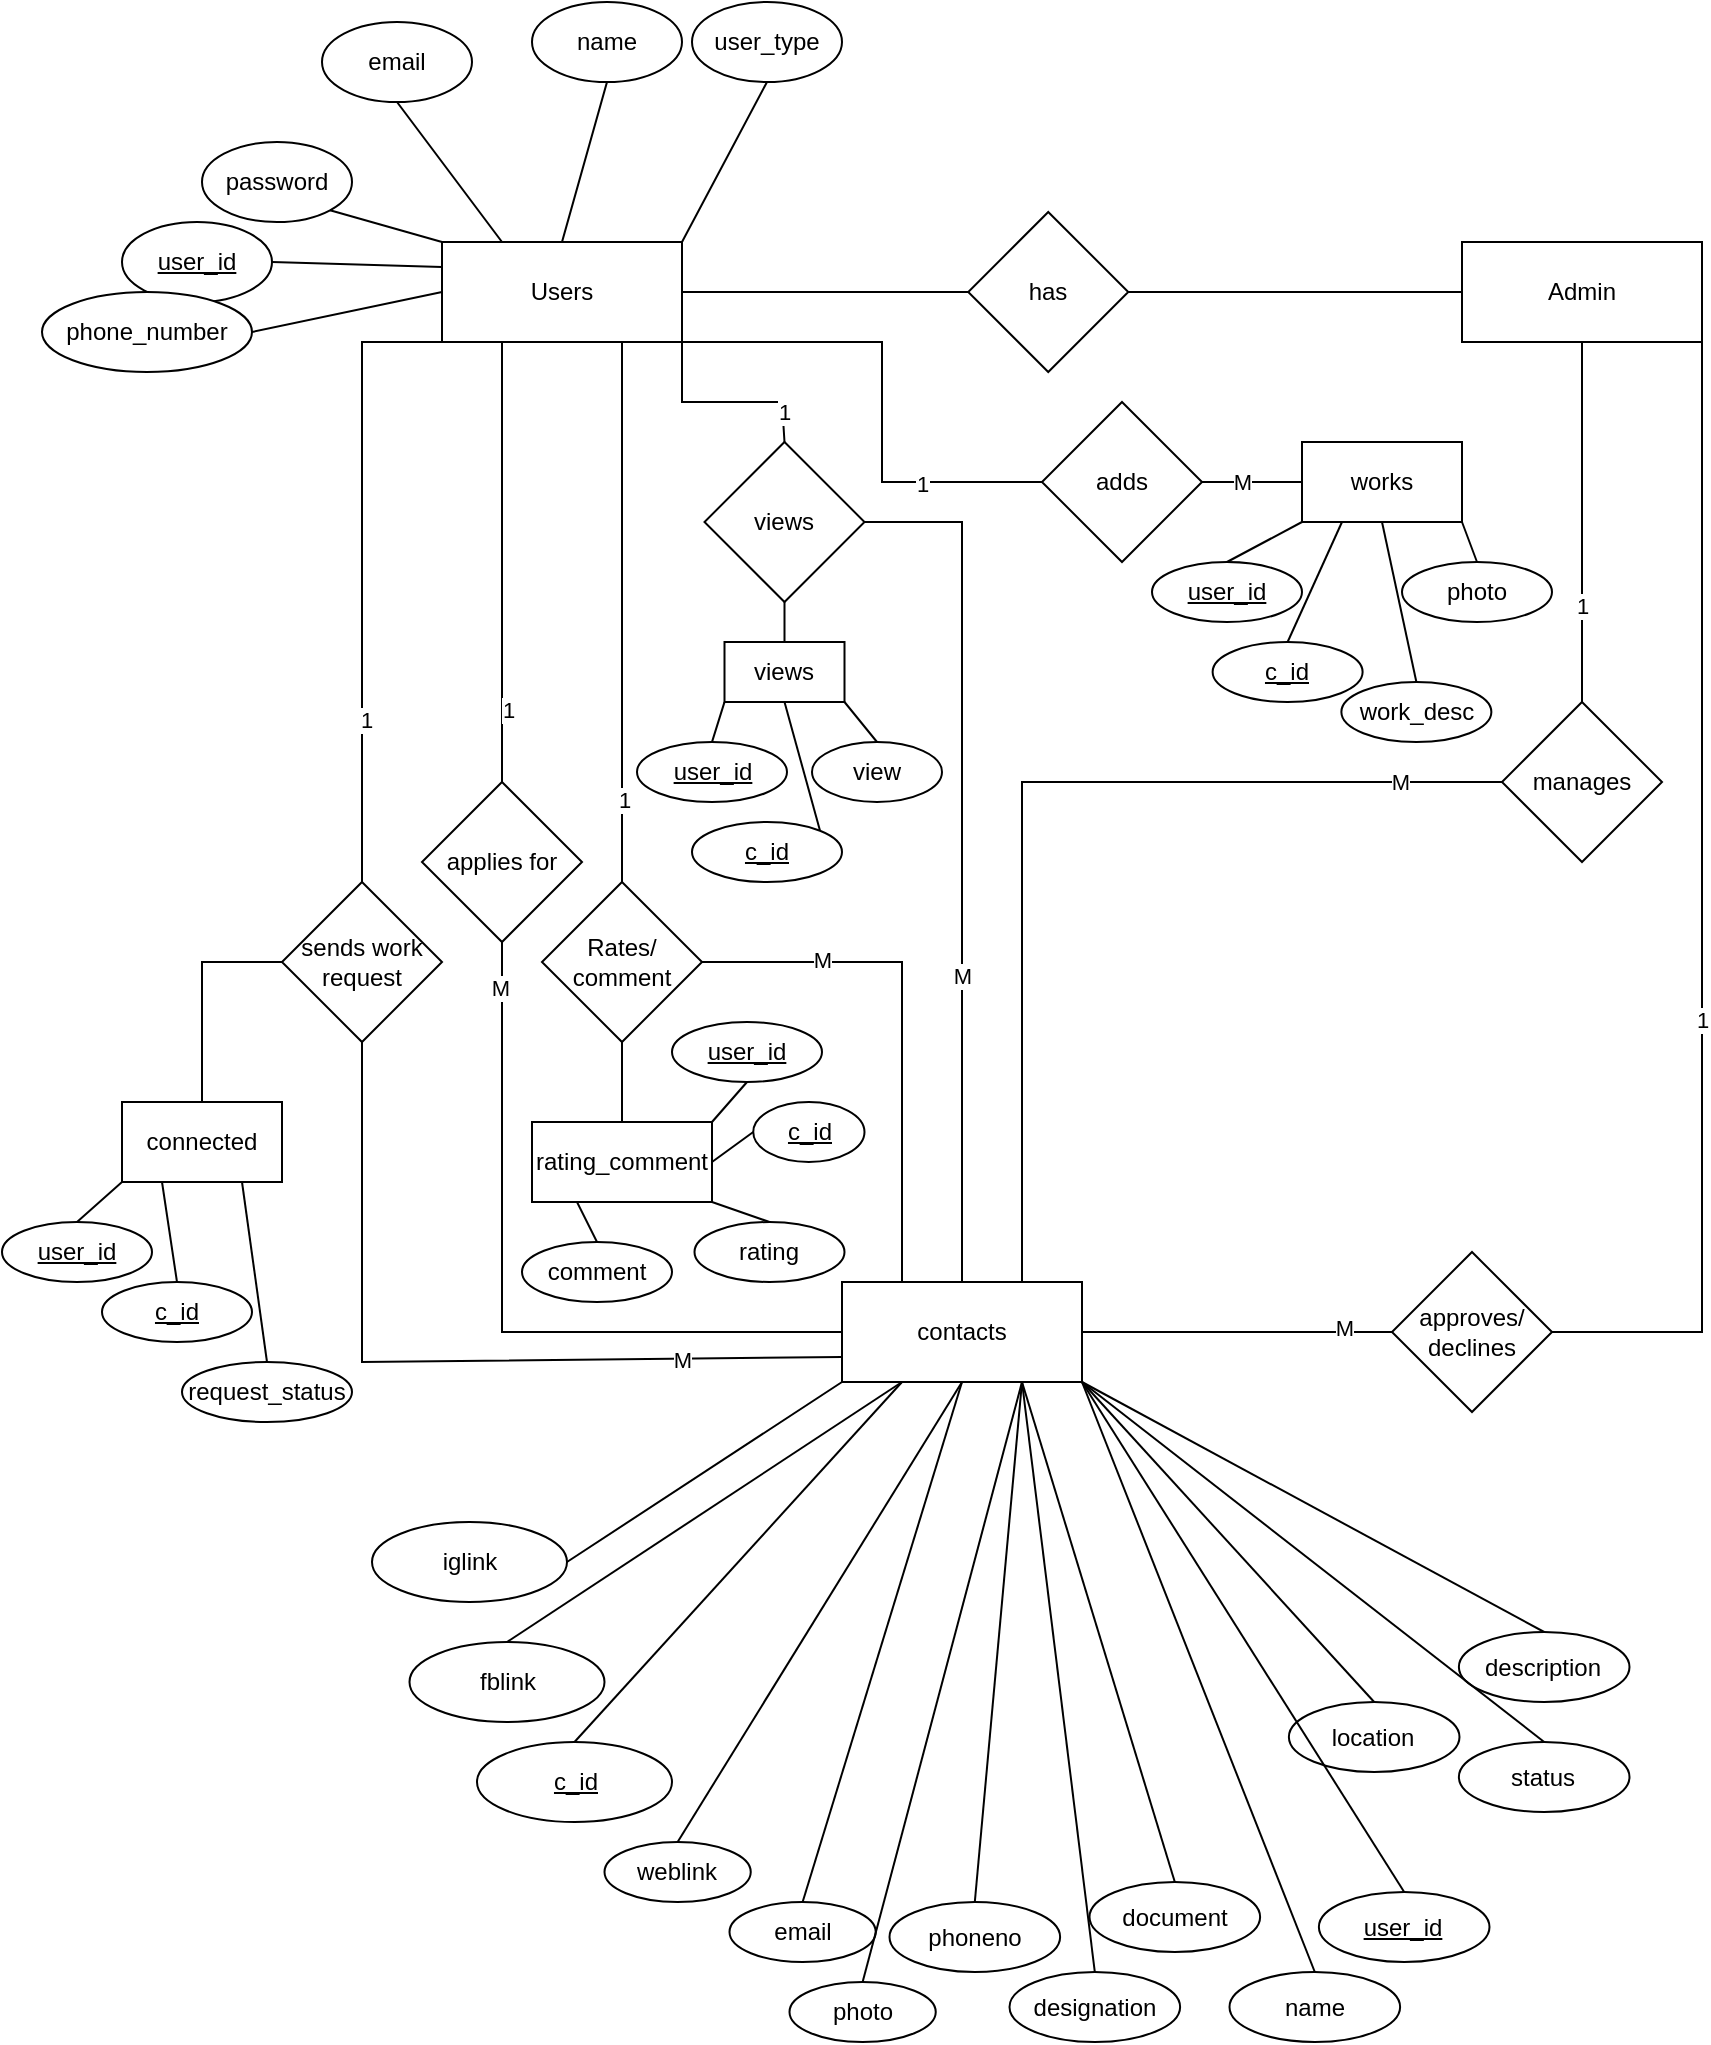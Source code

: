 <mxfile version="24.2.1" type="device">
  <diagram name="Page-1" id="yNyLFKjUvOLV2bvvHchC">
    <mxGraphModel dx="3425" dy="1160" grid="1" gridSize="10" guides="1" tooltips="1" connect="1" arrows="1" fold="1" page="1" pageScale="1" pageWidth="850" pageHeight="1100" math="0" shadow="0">
      <root>
        <mxCell id="0" />
        <mxCell id="1" parent="0" />
        <mxCell id="tA5Uz_ItL0AC_Jkjv0OO-1" value="Users" style="rounded=0;whiteSpace=wrap;html=1;" parent="1" vertex="1">
          <mxGeometry x="-260" y="240" width="120" height="50" as="geometry" />
        </mxCell>
        <mxCell id="tA5Uz_ItL0AC_Jkjv0OO-3" value="email" style="ellipse;whiteSpace=wrap;html=1;" parent="1" vertex="1">
          <mxGeometry x="-320" y="130" width="75" height="40" as="geometry" />
        </mxCell>
        <mxCell id="tA5Uz_ItL0AC_Jkjv0OO-4" value="password" style="ellipse;whiteSpace=wrap;html=1;" parent="1" vertex="1">
          <mxGeometry x="-380" y="190" width="75" height="40" as="geometry" />
        </mxCell>
        <mxCell id="tA5Uz_ItL0AC_Jkjv0OO-5" value="&lt;u&gt;user_id&lt;/u&gt;" style="ellipse;whiteSpace=wrap;html=1;" parent="1" vertex="1">
          <mxGeometry x="-420" y="230" width="75" height="40" as="geometry" />
        </mxCell>
        <mxCell id="tA5Uz_ItL0AC_Jkjv0OO-6" value="name" style="ellipse;whiteSpace=wrap;html=1;" parent="1" vertex="1">
          <mxGeometry x="-215" y="120" width="75" height="40" as="geometry" />
        </mxCell>
        <mxCell id="tA5Uz_ItL0AC_Jkjv0OO-14" value="" style="endArrow=none;html=1;rounded=0;entryX=0.5;entryY=1;entryDx=0;entryDy=0;exitX=0.25;exitY=0;exitDx=0;exitDy=0;" parent="1" source="tA5Uz_ItL0AC_Jkjv0OO-1" target="tA5Uz_ItL0AC_Jkjv0OO-3" edge="1">
          <mxGeometry width="50" height="50" relative="1" as="geometry">
            <mxPoint x="-174" y="156" as="sourcePoint" />
            <mxPoint x="-212" y="110" as="targetPoint" />
          </mxGeometry>
        </mxCell>
        <mxCell id="tA5Uz_ItL0AC_Jkjv0OO-15" value="" style="endArrow=none;html=1;rounded=0;entryX=1;entryY=1;entryDx=0;entryDy=0;exitX=0;exitY=0;exitDx=0;exitDy=0;" parent="1" source="tA5Uz_ItL0AC_Jkjv0OO-1" target="tA5Uz_ItL0AC_Jkjv0OO-4" edge="1">
          <mxGeometry width="50" height="50" relative="1" as="geometry">
            <mxPoint x="-164" y="166" as="sourcePoint" />
            <mxPoint x="-202" y="120" as="targetPoint" />
          </mxGeometry>
        </mxCell>
        <mxCell id="tA5Uz_ItL0AC_Jkjv0OO-16" value="" style="endArrow=none;html=1;rounded=0;entryX=1;entryY=0.5;entryDx=0;entryDy=0;exitX=0;exitY=0.25;exitDx=0;exitDy=0;" parent="1" source="tA5Uz_ItL0AC_Jkjv0OO-1" target="tA5Uz_ItL0AC_Jkjv0OO-5" edge="1">
          <mxGeometry width="50" height="50" relative="1" as="geometry">
            <mxPoint x="-154" y="176" as="sourcePoint" />
            <mxPoint x="-192" y="130" as="targetPoint" />
          </mxGeometry>
        </mxCell>
        <mxCell id="tA5Uz_ItL0AC_Jkjv0OO-18" value="" style="endArrow=none;html=1;rounded=0;entryX=0.5;entryY=1;entryDx=0;entryDy=0;exitX=0.5;exitY=0;exitDx=0;exitDy=0;" parent="1" source="tA5Uz_ItL0AC_Jkjv0OO-1" target="tA5Uz_ItL0AC_Jkjv0OO-6" edge="1">
          <mxGeometry width="50" height="50" relative="1" as="geometry">
            <mxPoint x="-144" y="186" as="sourcePoint" />
            <mxPoint x="-182" y="140" as="targetPoint" />
          </mxGeometry>
        </mxCell>
        <mxCell id="tA5Uz_ItL0AC_Jkjv0OO-20" value="Admin" style="rounded=0;whiteSpace=wrap;html=1;" parent="1" vertex="1">
          <mxGeometry x="250" y="240" width="120" height="50" as="geometry" />
        </mxCell>
        <mxCell id="tA5Uz_ItL0AC_Jkjv0OO-46" value="manages" style="rhombus;whiteSpace=wrap;html=1;" parent="1" vertex="1">
          <mxGeometry x="270" y="470" width="80" height="80" as="geometry" />
        </mxCell>
        <mxCell id="tA5Uz_ItL0AC_Jkjv0OO-47" value="" style="endArrow=none;html=1;rounded=0;entryX=0.5;entryY=0;entryDx=0;entryDy=0;exitX=0.5;exitY=1;exitDx=0;exitDy=0;" parent="1" source="tA5Uz_ItL0AC_Jkjv0OO-20" target="tA5Uz_ItL0AC_Jkjv0OO-46" edge="1">
          <mxGeometry width="50" height="50" relative="1" as="geometry">
            <mxPoint x="260" y="275" as="sourcePoint" />
            <mxPoint x="70" y="275" as="targetPoint" />
          </mxGeometry>
        </mxCell>
        <mxCell id="_jzDKBRbg1718fUS8csa-8" value="1" style="edgeLabel;html=1;align=center;verticalAlign=middle;resizable=0;points=[];" parent="tA5Uz_ItL0AC_Jkjv0OO-47" vertex="1" connectable="0">
          <mxGeometry x="0.461" relative="1" as="geometry">
            <mxPoint as="offset" />
          </mxGeometry>
        </mxCell>
        <mxCell id="tA5Uz_ItL0AC_Jkjv0OO-48" value="views" style="rhombus;whiteSpace=wrap;html=1;" parent="1" vertex="1">
          <mxGeometry x="-128.75" y="340" width="80" height="80" as="geometry" />
        </mxCell>
        <mxCell id="tA5Uz_ItL0AC_Jkjv0OO-50" value="" style="endArrow=none;html=1;rounded=0;entryX=1;entryY=1;entryDx=0;entryDy=0;exitX=0.5;exitY=0;exitDx=0;exitDy=0;" parent="1" source="tA5Uz_ItL0AC_Jkjv0OO-48" target="tA5Uz_ItL0AC_Jkjv0OO-1" edge="1">
          <mxGeometry width="50" height="50" relative="1" as="geometry">
            <mxPoint x="-90" y="340" as="sourcePoint" />
            <mxPoint x="-130" y="290" as="targetPoint" />
            <Array as="points">
              <mxPoint x="-90" y="320" />
              <mxPoint x="-140" y="320" />
            </Array>
          </mxGeometry>
        </mxCell>
        <mxCell id="_jzDKBRbg1718fUS8csa-32" value="1" style="edgeLabel;html=1;align=center;verticalAlign=middle;resizable=0;points=[];" parent="tA5Uz_ItL0AC_Jkjv0OO-50" vertex="1" connectable="0">
          <mxGeometry x="-0.692" relative="1" as="geometry">
            <mxPoint as="offset" />
          </mxGeometry>
        </mxCell>
        <mxCell id="tA5Uz_ItL0AC_Jkjv0OO-51" value="contacts" style="rounded=0;whiteSpace=wrap;html=1;" parent="1" vertex="1">
          <mxGeometry x="-60" y="760" width="120" height="50" as="geometry" />
        </mxCell>
        <mxCell id="tA5Uz_ItL0AC_Jkjv0OO-53" value="" style="endArrow=none;html=1;rounded=0;exitX=0.5;exitY=0;exitDx=0;exitDy=0;entryX=1;entryY=0.5;entryDx=0;entryDy=0;" parent="1" source="tA5Uz_ItL0AC_Jkjv0OO-51" target="tA5Uz_ItL0AC_Jkjv0OO-48" edge="1">
          <mxGeometry width="50" height="50" relative="1" as="geometry">
            <mxPoint x="70" y="409.63" as="sourcePoint" />
            <mxPoint x="-30" y="420" as="targetPoint" />
            <Array as="points">
              <mxPoint y="380" />
            </Array>
          </mxGeometry>
        </mxCell>
        <mxCell id="_jzDKBRbg1718fUS8csa-33" value="M" style="edgeLabel;html=1;align=center;verticalAlign=middle;resizable=0;points=[];" parent="tA5Uz_ItL0AC_Jkjv0OO-53" vertex="1" connectable="0">
          <mxGeometry x="-0.283" relative="1" as="geometry">
            <mxPoint as="offset" />
          </mxGeometry>
        </mxCell>
        <mxCell id="tA5Uz_ItL0AC_Jkjv0OO-54" value="" style="endArrow=none;html=1;rounded=0;exitX=0;exitY=0.5;exitDx=0;exitDy=0;entryX=0.75;entryY=0;entryDx=0;entryDy=0;" parent="1" source="tA5Uz_ItL0AC_Jkjv0OO-46" target="tA5Uz_ItL0AC_Jkjv0OO-51" edge="1">
          <mxGeometry width="50" height="50" relative="1" as="geometry">
            <mxPoint x="240" y="509.38" as="sourcePoint" />
            <mxPoint x="40" y="510" as="targetPoint" />
            <Array as="points">
              <mxPoint x="30" y="510" />
            </Array>
          </mxGeometry>
        </mxCell>
        <mxCell id="_jzDKBRbg1718fUS8csa-9" value="M" style="edgeLabel;html=1;align=center;verticalAlign=middle;resizable=0;points=[];" parent="tA5Uz_ItL0AC_Jkjv0OO-54" vertex="1" connectable="0">
          <mxGeometry x="-0.792" relative="1" as="geometry">
            <mxPoint as="offset" />
          </mxGeometry>
        </mxCell>
        <mxCell id="tA5Uz_ItL0AC_Jkjv0OO-56" value="" style="endArrow=none;html=1;rounded=0;entryX=0.25;entryY=1;entryDx=0;entryDy=0;exitX=0.5;exitY=0;exitDx=0;exitDy=0;" parent="1" source="_jzDKBRbg1718fUS8csa-11" target="tA5Uz_ItL0AC_Jkjv0OO-51" edge="1">
          <mxGeometry width="50" height="50" relative="1" as="geometry">
            <mxPoint y="820" as="sourcePoint" />
            <mxPoint x="-50" y="710" as="targetPoint" />
          </mxGeometry>
        </mxCell>
        <mxCell id="tA5Uz_ItL0AC_Jkjv0OO-64" value="" style="endArrow=none;html=1;rounded=0;exitX=1;exitY=1;exitDx=0;exitDy=0;entryX=1;entryY=0.5;entryDx=0;entryDy=0;" parent="1" source="tA5Uz_ItL0AC_Jkjv0OO-20" target="tA5Uz_ItL0AC_Jkjv0OO-69" edge="1">
          <mxGeometry width="50" height="50" relative="1" as="geometry">
            <mxPoint x="370" y="390" as="sourcePoint" />
            <mxPoint x="370" y="660" as="targetPoint" />
            <Array as="points">
              <mxPoint x="370" y="785" />
            </Array>
          </mxGeometry>
        </mxCell>
        <mxCell id="_jzDKBRbg1718fUS8csa-27" value="1" style="edgeLabel;html=1;align=center;verticalAlign=middle;resizable=0;points=[];" parent="tA5Uz_ItL0AC_Jkjv0OO-64" vertex="1" connectable="0">
          <mxGeometry x="0.188" relative="1" as="geometry">
            <mxPoint as="offset" />
          </mxGeometry>
        </mxCell>
        <mxCell id="tA5Uz_ItL0AC_Jkjv0OO-65" value="applies for" style="rhombus;whiteSpace=wrap;html=1;" parent="1" vertex="1">
          <mxGeometry x="-270" y="510" width="80" height="80" as="geometry" />
        </mxCell>
        <mxCell id="tA5Uz_ItL0AC_Jkjv0OO-66" value="" style="endArrow=none;html=1;rounded=0;entryX=0.25;entryY=1;entryDx=0;entryDy=0;exitX=0.5;exitY=0;exitDx=0;exitDy=0;" parent="1" source="tA5Uz_ItL0AC_Jkjv0OO-65" target="tA5Uz_ItL0AC_Jkjv0OO-1" edge="1">
          <mxGeometry width="50" height="50" relative="1" as="geometry">
            <mxPoint x="-230" y="400" as="sourcePoint" />
            <mxPoint x="-230" y="310" as="targetPoint" />
          </mxGeometry>
        </mxCell>
        <mxCell id="_jzDKBRbg1718fUS8csa-7" value="1" style="edgeLabel;html=1;align=center;verticalAlign=middle;resizable=0;points=[];" parent="tA5Uz_ItL0AC_Jkjv0OO-66" vertex="1" connectable="0">
          <mxGeometry x="-0.674" y="-3" relative="1" as="geometry">
            <mxPoint as="offset" />
          </mxGeometry>
        </mxCell>
        <mxCell id="tA5Uz_ItL0AC_Jkjv0OO-68" value="" style="endArrow=none;html=1;rounded=0;entryX=0.5;entryY=1;entryDx=0;entryDy=0;exitX=0;exitY=0.5;exitDx=0;exitDy=0;" parent="1" source="tA5Uz_ItL0AC_Jkjv0OO-51" target="tA5Uz_ItL0AC_Jkjv0OO-65" edge="1">
          <mxGeometry width="50" height="50" relative="1" as="geometry">
            <mxPoint x="-230" y="670" as="sourcePoint" />
            <mxPoint x="-220" y="400" as="targetPoint" />
            <Array as="points">
              <mxPoint x="-230" y="785" />
            </Array>
          </mxGeometry>
        </mxCell>
        <mxCell id="_jzDKBRbg1718fUS8csa-6" value="M" style="edgeLabel;html=1;align=center;verticalAlign=middle;resizable=0;points=[];" parent="tA5Uz_ItL0AC_Jkjv0OO-68" vertex="1" connectable="0">
          <mxGeometry x="0.875" y="1" relative="1" as="geometry">
            <mxPoint as="offset" />
          </mxGeometry>
        </mxCell>
        <mxCell id="tA5Uz_ItL0AC_Jkjv0OO-69" value="approves/&lt;br&gt;declines" style="rhombus;whiteSpace=wrap;html=1;" parent="1" vertex="1">
          <mxGeometry x="215" y="745" width="80" height="80" as="geometry" />
        </mxCell>
        <mxCell id="tA5Uz_ItL0AC_Jkjv0OO-70" value="" style="endArrow=none;html=1;rounded=0;entryX=1;entryY=0.5;entryDx=0;entryDy=0;exitX=0;exitY=0.5;exitDx=0;exitDy=0;" parent="1" source="tA5Uz_ItL0AC_Jkjv0OO-69" target="tA5Uz_ItL0AC_Jkjv0OO-51" edge="1">
          <mxGeometry width="50" height="50" relative="1" as="geometry">
            <mxPoint x="250" y="680" as="sourcePoint" />
            <mxPoint x="60" y="680" as="targetPoint" />
          </mxGeometry>
        </mxCell>
        <mxCell id="_jzDKBRbg1718fUS8csa-28" value="M" style="edgeLabel;html=1;align=center;verticalAlign=middle;resizable=0;points=[];" parent="tA5Uz_ItL0AC_Jkjv0OO-70" vertex="1" connectable="0">
          <mxGeometry x="-0.683" y="-2" relative="1" as="geometry">
            <mxPoint as="offset" />
          </mxGeometry>
        </mxCell>
        <mxCell id="tA5Uz_ItL0AC_Jkjv0OO-71" value="Rates/&lt;br&gt;comment" style="rhombus;whiteSpace=wrap;html=1;" parent="1" vertex="1">
          <mxGeometry x="-210" y="560" width="80" height="80" as="geometry" />
        </mxCell>
        <mxCell id="tA5Uz_ItL0AC_Jkjv0OO-73" value="" style="endArrow=none;html=1;rounded=0;entryX=0.75;entryY=1;entryDx=0;entryDy=0;exitX=0.5;exitY=0;exitDx=0;exitDy=0;" parent="1" source="tA5Uz_ItL0AC_Jkjv0OO-71" target="tA5Uz_ItL0AC_Jkjv0OO-1" edge="1">
          <mxGeometry width="50" height="50" relative="1" as="geometry">
            <mxPoint x="-220" y="420" as="sourcePoint" />
            <mxPoint x="-220" y="300" as="targetPoint" />
          </mxGeometry>
        </mxCell>
        <mxCell id="_jzDKBRbg1718fUS8csa-30" value="1" style="edgeLabel;html=1;align=center;verticalAlign=middle;resizable=0;points=[];" parent="tA5Uz_ItL0AC_Jkjv0OO-73" vertex="1" connectable="0">
          <mxGeometry x="-0.691" y="-1" relative="1" as="geometry">
            <mxPoint as="offset" />
          </mxGeometry>
        </mxCell>
        <mxCell id="tA5Uz_ItL0AC_Jkjv0OO-74" value="" style="endArrow=none;html=1;rounded=0;entryX=1;entryY=0.5;entryDx=0;entryDy=0;exitX=0.25;exitY=0;exitDx=0;exitDy=0;" parent="1" source="tA5Uz_ItL0AC_Jkjv0OO-51" target="tA5Uz_ItL0AC_Jkjv0OO-71" edge="1">
          <mxGeometry width="50" height="50" relative="1" as="geometry">
            <mxPoint x="-40" y="630" as="sourcePoint" />
            <mxPoint x="-220" y="600" as="targetPoint" />
            <Array as="points">
              <mxPoint x="-30" y="600" />
            </Array>
          </mxGeometry>
        </mxCell>
        <mxCell id="_jzDKBRbg1718fUS8csa-31" value="M" style="edgeLabel;html=1;align=center;verticalAlign=middle;resizable=0;points=[];" parent="tA5Uz_ItL0AC_Jkjv0OO-74" vertex="1" connectable="0">
          <mxGeometry x="0.541" y="-1" relative="1" as="geometry">
            <mxPoint as="offset" />
          </mxGeometry>
        </mxCell>
        <mxCell id="tA5Uz_ItL0AC_Jkjv0OO-82" value="iglink" style="ellipse;whiteSpace=wrap;html=1;" parent="1" vertex="1">
          <mxGeometry x="-295" y="880" width="97.5" height="40" as="geometry" />
        </mxCell>
        <mxCell id="tA5Uz_ItL0AC_Jkjv0OO-83" value="fblink" style="ellipse;whiteSpace=wrap;html=1;" parent="1" vertex="1">
          <mxGeometry x="-276.25" y="940" width="97.5" height="40" as="geometry" />
        </mxCell>
        <mxCell id="tA5Uz_ItL0AC_Jkjv0OO-84" value="email" style="ellipse;whiteSpace=wrap;html=1;" parent="1" vertex="1">
          <mxGeometry x="-116.25" y="1070" width="73.13" height="30" as="geometry" />
        </mxCell>
        <mxCell id="tA5Uz_ItL0AC_Jkjv0OO-85" value="phoneno" style="ellipse;whiteSpace=wrap;html=1;" parent="1" vertex="1">
          <mxGeometry x="-36.25" y="1070" width="85.31" height="35" as="geometry" />
        </mxCell>
        <mxCell id="tA5Uz_ItL0AC_Jkjv0OO-86" value="weblink" style="ellipse;whiteSpace=wrap;html=1;" parent="1" vertex="1">
          <mxGeometry x="-178.75" y="1040" width="73.13" height="30" as="geometry" />
        </mxCell>
        <mxCell id="tA5Uz_ItL0AC_Jkjv0OO-87" value="" style="endArrow=none;html=1;rounded=0;entryX=0;entryY=1;entryDx=0;entryDy=0;exitX=1;exitY=0.5;exitDx=0;exitDy=0;" parent="1" source="tA5Uz_ItL0AC_Jkjv0OO-82" target="tA5Uz_ItL0AC_Jkjv0OO-51" edge="1">
          <mxGeometry width="50" height="50" relative="1" as="geometry">
            <mxPoint x="10" y="850" as="sourcePoint" />
            <mxPoint x="10" y="700" as="targetPoint" />
          </mxGeometry>
        </mxCell>
        <mxCell id="tA5Uz_ItL0AC_Jkjv0OO-88" value="" style="endArrow=none;html=1;rounded=0;entryX=0.25;entryY=1;entryDx=0;entryDy=0;exitX=0.5;exitY=0;exitDx=0;exitDy=0;" parent="1" source="tA5Uz_ItL0AC_Jkjv0OO-83" target="tA5Uz_ItL0AC_Jkjv0OO-51" edge="1">
          <mxGeometry width="50" height="50" relative="1" as="geometry">
            <mxPoint x="-71" y="720" as="sourcePoint" />
            <mxPoint x="-50" y="700" as="targetPoint" />
          </mxGeometry>
        </mxCell>
        <mxCell id="tA5Uz_ItL0AC_Jkjv0OO-89" value="" style="endArrow=none;html=1;rounded=0;entryX=0.5;entryY=1;entryDx=0;entryDy=0;exitX=0.5;exitY=0;exitDx=0;exitDy=0;" parent="1" source="tA5Uz_ItL0AC_Jkjv0OO-86" target="tA5Uz_ItL0AC_Jkjv0OO-51" edge="1">
          <mxGeometry width="50" height="50" relative="1" as="geometry">
            <mxPoint x="-59" y="765" as="sourcePoint" />
            <mxPoint x="-20" y="700" as="targetPoint" />
          </mxGeometry>
        </mxCell>
        <mxCell id="tA5Uz_ItL0AC_Jkjv0OO-90" value="" style="endArrow=none;html=1;rounded=0;entryX=0.5;entryY=1;entryDx=0;entryDy=0;exitX=0.5;exitY=0;exitDx=0;exitDy=0;" parent="1" source="tA5Uz_ItL0AC_Jkjv0OO-84" target="tA5Uz_ItL0AC_Jkjv0OO-51" edge="1">
          <mxGeometry width="50" height="50" relative="1" as="geometry">
            <mxPoint x="53" y="765" as="sourcePoint" />
            <mxPoint x="40" y="700" as="targetPoint" />
          </mxGeometry>
        </mxCell>
        <mxCell id="tA5Uz_ItL0AC_Jkjv0OO-91" value="" style="endArrow=none;html=1;rounded=0;entryX=0.75;entryY=1;entryDx=0;entryDy=0;exitX=0.5;exitY=0;exitDx=0;exitDy=0;" parent="1" source="tA5Uz_ItL0AC_Jkjv0OO-85" target="tA5Uz_ItL0AC_Jkjv0OO-51" edge="1">
          <mxGeometry width="50" height="50" relative="1" as="geometry">
            <mxPoint x="102" y="755" as="sourcePoint" />
            <mxPoint x="70" y="700" as="targetPoint" />
          </mxGeometry>
        </mxCell>
        <mxCell id="_jzDKBRbg1718fUS8csa-1" value="user_type" style="ellipse;whiteSpace=wrap;html=1;" parent="1" vertex="1">
          <mxGeometry x="-135" y="120" width="75" height="40" as="geometry" />
        </mxCell>
        <mxCell id="_jzDKBRbg1718fUS8csa-2" value="" style="endArrow=none;html=1;rounded=0;entryX=0.5;entryY=1;entryDx=0;entryDy=0;exitX=1;exitY=0;exitDx=0;exitDy=0;" parent="1" source="tA5Uz_ItL0AC_Jkjv0OO-1" target="_jzDKBRbg1718fUS8csa-1" edge="1">
          <mxGeometry width="50" height="50" relative="1" as="geometry">
            <mxPoint x="-190" y="250" as="sourcePoint" />
            <mxPoint x="-167" y="170" as="targetPoint" />
          </mxGeometry>
        </mxCell>
        <mxCell id="_jzDKBRbg1718fUS8csa-11" value="&lt;u&gt;c_id&lt;/u&gt;" style="ellipse;whiteSpace=wrap;html=1;" parent="1" vertex="1">
          <mxGeometry x="-242.5" y="990" width="97.5" height="40" as="geometry" />
        </mxCell>
        <mxCell id="_jzDKBRbg1718fUS8csa-13" value="designation" style="ellipse;whiteSpace=wrap;html=1;" parent="1" vertex="1">
          <mxGeometry x="23.75" y="1105" width="85.31" height="35" as="geometry" />
        </mxCell>
        <mxCell id="_jzDKBRbg1718fUS8csa-14" value="" style="endArrow=none;html=1;rounded=0;entryX=0.75;entryY=1;entryDx=0;entryDy=0;exitX=0.5;exitY=0;exitDx=0;exitDy=0;" parent="1" source="_jzDKBRbg1718fUS8csa-13" target="tA5Uz_ItL0AC_Jkjv0OO-51" edge="1">
          <mxGeometry width="50" height="50" relative="1" as="geometry">
            <mxPoint x="192" y="765" as="sourcePoint" />
            <mxPoint x="120" y="700" as="targetPoint" />
          </mxGeometry>
        </mxCell>
        <mxCell id="_jzDKBRbg1718fUS8csa-15" value="name" style="ellipse;whiteSpace=wrap;html=1;" parent="1" vertex="1">
          <mxGeometry x="133.75" y="1105" width="85.31" height="35" as="geometry" />
        </mxCell>
        <mxCell id="_jzDKBRbg1718fUS8csa-16" value="" style="endArrow=none;html=1;rounded=0;entryX=1;entryY=1;entryDx=0;entryDy=0;exitX=0.5;exitY=0;exitDx=0;exitDy=0;" parent="1" source="_jzDKBRbg1718fUS8csa-15" target="tA5Uz_ItL0AC_Jkjv0OO-51" edge="1">
          <mxGeometry width="50" height="50" relative="1" as="geometry">
            <mxPoint x="282" y="755" as="sourcePoint" />
            <mxPoint x="120" y="680" as="targetPoint" />
          </mxGeometry>
        </mxCell>
        <mxCell id="_jzDKBRbg1718fUS8csa-17" value="location" style="ellipse;whiteSpace=wrap;html=1;" parent="1" vertex="1">
          <mxGeometry x="163.44" y="970" width="85.31" height="35" as="geometry" />
        </mxCell>
        <mxCell id="_jzDKBRbg1718fUS8csa-18" value="" style="endArrow=none;html=1;rounded=0;entryX=1;entryY=1;entryDx=0;entryDy=0;exitX=0.5;exitY=0;exitDx=0;exitDy=0;" parent="1" source="_jzDKBRbg1718fUS8csa-17" target="tA5Uz_ItL0AC_Jkjv0OO-51" edge="1">
          <mxGeometry width="50" height="50" relative="1" as="geometry">
            <mxPoint x="354.5" y="715" as="sourcePoint" />
            <mxPoint x="132.5" y="650" as="targetPoint" />
          </mxGeometry>
        </mxCell>
        <mxCell id="_jzDKBRbg1718fUS8csa-19" value="description" style="ellipse;whiteSpace=wrap;html=1;" parent="1" vertex="1">
          <mxGeometry x="248.44" y="935" width="85.31" height="35" as="geometry" />
        </mxCell>
        <mxCell id="_jzDKBRbg1718fUS8csa-20" value="" style="endArrow=none;html=1;rounded=0;entryX=1;entryY=1;entryDx=0;entryDy=0;exitX=0.5;exitY=0;exitDx=0;exitDy=0;" parent="1" source="_jzDKBRbg1718fUS8csa-19" target="tA5Uz_ItL0AC_Jkjv0OO-51" edge="1">
          <mxGeometry width="50" height="50" relative="1" as="geometry">
            <mxPoint x="394.5" y="665" as="sourcePoint" />
            <mxPoint x="100" y="640" as="targetPoint" />
          </mxGeometry>
        </mxCell>
        <mxCell id="_jzDKBRbg1718fUS8csa-22" value="photo" style="ellipse;whiteSpace=wrap;html=1;" parent="1" vertex="1">
          <mxGeometry x="-86.25" y="1110" width="73.13" height="30" as="geometry" />
        </mxCell>
        <mxCell id="_jzDKBRbg1718fUS8csa-23" value="" style="endArrow=none;html=1;rounded=0;entryX=0.75;entryY=1;entryDx=0;entryDy=0;exitX=0.5;exitY=0;exitDx=0;exitDy=0;" parent="1" source="_jzDKBRbg1718fUS8csa-22" target="tA5Uz_ItL0AC_Jkjv0OO-51" edge="1">
          <mxGeometry width="50" height="50" relative="1" as="geometry">
            <mxPoint x="83" y="830" as="sourcePoint" />
            <mxPoint x="30" y="755" as="targetPoint" />
          </mxGeometry>
        </mxCell>
        <mxCell id="_jzDKBRbg1718fUS8csa-24" value="document" style="ellipse;whiteSpace=wrap;html=1;" parent="1" vertex="1">
          <mxGeometry x="63.75" y="1060" width="85.31" height="35" as="geometry" />
        </mxCell>
        <mxCell id="_jzDKBRbg1718fUS8csa-25" value="" style="endArrow=none;html=1;rounded=0;entryX=0.75;entryY=1;entryDx=0;entryDy=0;exitX=0.5;exitY=0;exitDx=0;exitDy=0;" parent="1" source="_jzDKBRbg1718fUS8csa-24" target="tA5Uz_ItL0AC_Jkjv0OO-51" edge="1">
          <mxGeometry width="50" height="50" relative="1" as="geometry">
            <mxPoint x="304.35" y="830" as="sourcePoint" />
            <mxPoint x="82.35" y="765" as="targetPoint" />
          </mxGeometry>
        </mxCell>
        <mxCell id="_jzDKBRbg1718fUS8csa-35" value="status" style="ellipse;whiteSpace=wrap;html=1;" parent="1" vertex="1">
          <mxGeometry x="248.44" y="990" width="85.31" height="35" as="geometry" />
        </mxCell>
        <mxCell id="_jzDKBRbg1718fUS8csa-36" value="" style="endArrow=none;html=1;rounded=0;exitX=0.5;exitY=0;exitDx=0;exitDy=0;entryX=1;entryY=1;entryDx=0;entryDy=0;" parent="1" source="_jzDKBRbg1718fUS8csa-35" target="tA5Uz_ItL0AC_Jkjv0OO-51" edge="1">
          <mxGeometry width="50" height="50" relative="1" as="geometry">
            <mxPoint x="414.5" y="705" as="sourcePoint" />
            <mxPoint x="200" y="690" as="targetPoint" />
          </mxGeometry>
        </mxCell>
        <mxCell id="T-z-SqRcn6Ss8TcAAw-w-1" value="phone_number" style="ellipse;whiteSpace=wrap;html=1;" vertex="1" parent="1">
          <mxGeometry x="-460" y="265" width="105" height="40" as="geometry" />
        </mxCell>
        <mxCell id="T-z-SqRcn6Ss8TcAAw-w-2" value="" style="endArrow=none;html=1;rounded=0;entryX=1;entryY=0.5;entryDx=0;entryDy=0;exitX=0;exitY=0.5;exitDx=0;exitDy=0;" edge="1" parent="1" target="T-z-SqRcn6Ss8TcAAw-w-1" source="tA5Uz_ItL0AC_Jkjv0OO-1">
          <mxGeometry width="50" height="50" relative="1" as="geometry">
            <mxPoint x="-250" y="288" as="sourcePoint" />
            <mxPoint x="-182" y="140" as="targetPoint" />
          </mxGeometry>
        </mxCell>
        <mxCell id="T-z-SqRcn6Ss8TcAAw-w-3" value="" style="endArrow=none;html=1;rounded=0;entryX=0;entryY=0.5;entryDx=0;entryDy=0;exitX=1;exitY=0.5;exitDx=0;exitDy=0;" edge="1" parent="1" source="T-z-SqRcn6Ss8TcAAw-w-4" target="tA5Uz_ItL0AC_Jkjv0OO-20">
          <mxGeometry width="50" height="50" relative="1" as="geometry">
            <mxPoint x="70" y="265" as="sourcePoint" />
            <mxPoint x="-87" y="170" as="targetPoint" />
          </mxGeometry>
        </mxCell>
        <mxCell id="T-z-SqRcn6Ss8TcAAw-w-4" value="has" style="rhombus;whiteSpace=wrap;html=1;" vertex="1" parent="1">
          <mxGeometry x="3.13" y="225" width="80" height="80" as="geometry" />
        </mxCell>
        <mxCell id="T-z-SqRcn6Ss8TcAAw-w-5" value="" style="endArrow=none;html=1;rounded=0;entryX=1;entryY=0.5;entryDx=0;entryDy=0;exitX=0;exitY=0.5;exitDx=0;exitDy=0;" edge="1" parent="1" source="T-z-SqRcn6Ss8TcAAw-w-4" target="tA5Uz_ItL0AC_Jkjv0OO-1">
          <mxGeometry width="50" height="50" relative="1" as="geometry">
            <mxPoint x="75" y="275" as="sourcePoint" />
            <mxPoint x="260" y="275" as="targetPoint" />
          </mxGeometry>
        </mxCell>
        <mxCell id="T-z-SqRcn6Ss8TcAAw-w-6" value="&lt;u&gt;user_id&lt;/u&gt;" style="ellipse;whiteSpace=wrap;html=1;" vertex="1" parent="1">
          <mxGeometry x="178.44" y="1065" width="85.31" height="35" as="geometry" />
        </mxCell>
        <mxCell id="T-z-SqRcn6Ss8TcAAw-w-7" value="" style="endArrow=none;html=1;rounded=0;entryX=1;entryY=1;entryDx=0;entryDy=0;exitX=0.5;exitY=0;exitDx=0;exitDy=0;" edge="1" parent="1" source="T-z-SqRcn6Ss8TcAAw-w-6" target="tA5Uz_ItL0AC_Jkjv0OO-51">
          <mxGeometry width="50" height="50" relative="1" as="geometry">
            <mxPoint x="372" y="825" as="sourcePoint" />
            <mxPoint x="150" y="760" as="targetPoint" />
          </mxGeometry>
        </mxCell>
        <mxCell id="T-z-SqRcn6Ss8TcAAw-w-8" value="sends work request" style="rhombus;whiteSpace=wrap;html=1;" vertex="1" parent="1">
          <mxGeometry x="-340" y="560" width="80" height="80" as="geometry" />
        </mxCell>
        <mxCell id="T-z-SqRcn6Ss8TcAAw-w-9" value="" style="endArrow=none;html=1;rounded=0;exitX=0;exitY=1;exitDx=0;exitDy=0;entryX=0.5;entryY=0;entryDx=0;entryDy=0;" edge="1" parent="1" source="tA5Uz_ItL0AC_Jkjv0OO-1" target="T-z-SqRcn6Ss8TcAAw-w-8">
          <mxGeometry width="50" height="50" relative="1" as="geometry">
            <mxPoint x="-270" y="340" as="sourcePoint" />
            <mxPoint x="-320" y="290" as="targetPoint" />
            <Array as="points">
              <mxPoint x="-300" y="290" />
            </Array>
          </mxGeometry>
        </mxCell>
        <mxCell id="T-z-SqRcn6Ss8TcAAw-w-10" value="1" style="edgeLabel;html=1;align=center;verticalAlign=middle;resizable=0;points=[];" vertex="1" connectable="0" parent="T-z-SqRcn6Ss8TcAAw-w-9">
          <mxGeometry x="0.479" y="2" relative="1" as="geometry">
            <mxPoint as="offset" />
          </mxGeometry>
        </mxCell>
        <mxCell id="T-z-SqRcn6Ss8TcAAw-w-11" value="" style="endArrow=none;html=1;rounded=0;exitX=0.5;exitY=1;exitDx=0;exitDy=0;entryX=0;entryY=0.75;entryDx=0;entryDy=0;" edge="1" parent="1" source="T-z-SqRcn6Ss8TcAAw-w-8" target="tA5Uz_ItL0AC_Jkjv0OO-51">
          <mxGeometry width="50" height="50" relative="1" as="geometry">
            <mxPoint x="-250" y="400" as="sourcePoint" />
            <mxPoint x="-290" y="570" as="targetPoint" />
            <Array as="points">
              <mxPoint x="-300" y="800" />
            </Array>
          </mxGeometry>
        </mxCell>
        <mxCell id="T-z-SqRcn6Ss8TcAAw-w-13" value="M" style="edgeLabel;html=1;align=center;verticalAlign=middle;resizable=0;points=[];" vertex="1" connectable="0" parent="T-z-SqRcn6Ss8TcAAw-w-11">
          <mxGeometry x="0.598" relative="1" as="geometry">
            <mxPoint as="offset" />
          </mxGeometry>
        </mxCell>
        <mxCell id="T-z-SqRcn6Ss8TcAAw-w-14" value="" style="endArrow=none;html=1;rounded=0;exitX=0.5;exitY=1;exitDx=0;exitDy=0;entryX=0.5;entryY=0;entryDx=0;entryDy=0;" edge="1" parent="1" source="tA5Uz_ItL0AC_Jkjv0OO-48" target="T-z-SqRcn6Ss8TcAAw-w-15">
          <mxGeometry width="50" height="50" relative="1" as="geometry">
            <mxPoint x="13" y="275" as="sourcePoint" />
            <mxPoint x="-89" y="450" as="targetPoint" />
          </mxGeometry>
        </mxCell>
        <mxCell id="T-z-SqRcn6Ss8TcAAw-w-15" value="views" style="rounded=0;whiteSpace=wrap;html=1;" vertex="1" parent="1">
          <mxGeometry x="-118.75" y="440" width="60" height="30" as="geometry" />
        </mxCell>
        <mxCell id="T-z-SqRcn6Ss8TcAAw-w-16" value="" style="endArrow=none;html=1;rounded=0;entryX=0;entryY=1;entryDx=0;entryDy=0;exitX=0.5;exitY=0;exitDx=0;exitDy=0;" edge="1" parent="1" source="T-z-SqRcn6Ss8TcAAw-w-17" target="T-z-SqRcn6Ss8TcAAw-w-15">
          <mxGeometry width="50" height="50" relative="1" as="geometry">
            <mxPoint x="-130" y="480" as="sourcePoint" />
            <mxPoint x="10" y="580" as="targetPoint" />
          </mxGeometry>
        </mxCell>
        <mxCell id="T-z-SqRcn6Ss8TcAAw-w-17" value="&lt;u&gt;user_id&lt;/u&gt;" style="ellipse;whiteSpace=wrap;html=1;" vertex="1" parent="1">
          <mxGeometry x="-162.5" y="490" width="75" height="30" as="geometry" />
        </mxCell>
        <mxCell id="T-z-SqRcn6Ss8TcAAw-w-18" value="&lt;u&gt;c_id&lt;/u&gt;" style="ellipse;whiteSpace=wrap;html=1;" vertex="1" parent="1">
          <mxGeometry x="-135" y="530" width="75" height="30" as="geometry" />
        </mxCell>
        <mxCell id="T-z-SqRcn6Ss8TcAAw-w-19" value="" style="endArrow=none;html=1;rounded=0;entryX=0.5;entryY=1;entryDx=0;entryDy=0;exitX=1;exitY=0;exitDx=0;exitDy=0;" edge="1" parent="1" source="T-z-SqRcn6Ss8TcAAw-w-18" target="T-z-SqRcn6Ss8TcAAw-w-15">
          <mxGeometry width="50" height="50" relative="1" as="geometry">
            <mxPoint x="-115" y="500" as="sourcePoint" />
            <mxPoint x="-109" y="480" as="targetPoint" />
          </mxGeometry>
        </mxCell>
        <mxCell id="T-z-SqRcn6Ss8TcAAw-w-20" value="" style="endArrow=none;html=1;rounded=0;entryX=1;entryY=1;entryDx=0;entryDy=0;exitX=0.5;exitY=0;exitDx=0;exitDy=0;" edge="1" parent="1" source="T-z-SqRcn6Ss8TcAAw-w-21" target="T-z-SqRcn6Ss8TcAAw-w-15">
          <mxGeometry width="50" height="50" relative="1" as="geometry">
            <mxPoint x="-42.5" y="480" as="sourcePoint" />
            <mxPoint x="-31.5" y="470" as="targetPoint" />
          </mxGeometry>
        </mxCell>
        <mxCell id="T-z-SqRcn6Ss8TcAAw-w-21" value="view" style="ellipse;whiteSpace=wrap;html=1;" vertex="1" parent="1">
          <mxGeometry x="-75" y="490" width="65" height="30" as="geometry" />
        </mxCell>
        <mxCell id="T-z-SqRcn6Ss8TcAAw-w-22" value="" style="endArrow=none;html=1;rounded=0;entryX=0;entryY=0.5;entryDx=0;entryDy=0;exitX=0.5;exitY=0;exitDx=0;exitDy=0;" edge="1" parent="1" source="T-z-SqRcn6Ss8TcAAw-w-24" target="T-z-SqRcn6Ss8TcAAw-w-8">
          <mxGeometry width="50" height="50" relative="1" as="geometry">
            <mxPoint x="-380" y="670" as="sourcePoint" />
            <mxPoint x="-220" y="530" as="targetPoint" />
            <Array as="points">
              <mxPoint x="-380" y="600" />
            </Array>
          </mxGeometry>
        </mxCell>
        <mxCell id="T-z-SqRcn6Ss8TcAAw-w-24" value="connected" style="rounded=0;whiteSpace=wrap;html=1;" vertex="1" parent="1">
          <mxGeometry x="-420" y="670" width="80" height="40" as="geometry" />
        </mxCell>
        <mxCell id="T-z-SqRcn6Ss8TcAAw-w-26" value="" style="endArrow=none;html=1;rounded=0;entryX=0;entryY=1;entryDx=0;entryDy=0;exitX=0.5;exitY=0;exitDx=0;exitDy=0;" edge="1" parent="1" source="T-z-SqRcn6Ss8TcAAw-w-27" target="T-z-SqRcn6Ss8TcAAw-w-24">
          <mxGeometry width="50" height="50" relative="1" as="geometry">
            <mxPoint x="-440" y="730" as="sourcePoint" />
            <mxPoint x="-340" y="550" as="targetPoint" />
          </mxGeometry>
        </mxCell>
        <mxCell id="T-z-SqRcn6Ss8TcAAw-w-27" value="&lt;u&gt;user_id&lt;/u&gt;" style="ellipse;whiteSpace=wrap;html=1;" vertex="1" parent="1">
          <mxGeometry x="-480" y="730" width="75" height="30" as="geometry" />
        </mxCell>
        <mxCell id="T-z-SqRcn6Ss8TcAAw-w-28" value="&lt;u&gt;c_id&lt;/u&gt;" style="ellipse;whiteSpace=wrap;html=1;" vertex="1" parent="1">
          <mxGeometry x="-430" y="760" width="75" height="30" as="geometry" />
        </mxCell>
        <mxCell id="T-z-SqRcn6Ss8TcAAw-w-29" value="" style="endArrow=none;html=1;rounded=0;entryX=0.25;entryY=1;entryDx=0;entryDy=0;exitX=0.5;exitY=0;exitDx=0;exitDy=0;" edge="1" parent="1" source="T-z-SqRcn6Ss8TcAAw-w-28" target="T-z-SqRcn6Ss8TcAAw-w-24">
          <mxGeometry width="50" height="50" relative="1" as="geometry">
            <mxPoint x="-432" y="740" as="sourcePoint" />
            <mxPoint x="-410" y="720" as="targetPoint" />
          </mxGeometry>
        </mxCell>
        <mxCell id="T-z-SqRcn6Ss8TcAAw-w-30" value="&lt;font style=&quot;font-size: 12px;&quot;&gt;request_status&lt;/font&gt;" style="ellipse;whiteSpace=wrap;html=1;" vertex="1" parent="1">
          <mxGeometry x="-390" y="800" width="85" height="30" as="geometry" />
        </mxCell>
        <mxCell id="T-z-SqRcn6Ss8TcAAw-w-31" value="" style="endArrow=none;html=1;rounded=0;entryX=0.75;entryY=1;entryDx=0;entryDy=0;exitX=0.5;exitY=0;exitDx=0;exitDy=0;" edge="1" parent="1" source="T-z-SqRcn6Ss8TcAAw-w-30" target="T-z-SqRcn6Ss8TcAAw-w-24">
          <mxGeometry width="50" height="50" relative="1" as="geometry">
            <mxPoint x="-382" y="770" as="sourcePoint" />
            <mxPoint x="-390" y="720" as="targetPoint" />
          </mxGeometry>
        </mxCell>
        <mxCell id="T-z-SqRcn6Ss8TcAAw-w-32" value="" style="endArrow=none;html=1;rounded=0;entryX=1;entryY=1;entryDx=0;entryDy=0;exitX=0;exitY=0.5;exitDx=0;exitDy=0;" edge="1" parent="1" source="T-z-SqRcn6Ss8TcAAw-w-33" target="tA5Uz_ItL0AC_Jkjv0OO-1">
          <mxGeometry width="50" height="50" relative="1" as="geometry">
            <mxPoint x="60" y="360" as="sourcePoint" />
            <mxPoint x="-130" y="275" as="targetPoint" />
            <Array as="points">
              <mxPoint x="-40" y="360" />
              <mxPoint x="-40" y="290" />
            </Array>
          </mxGeometry>
        </mxCell>
        <mxCell id="T-z-SqRcn6Ss8TcAAw-w-45" value="1" style="edgeLabel;html=1;align=center;verticalAlign=middle;resizable=0;points=[];" vertex="1" connectable="0" parent="T-z-SqRcn6Ss8TcAAw-w-32">
          <mxGeometry x="-0.526" y="1" relative="1" as="geometry">
            <mxPoint x="-1" as="offset" />
          </mxGeometry>
        </mxCell>
        <mxCell id="T-z-SqRcn6Ss8TcAAw-w-33" value="adds" style="rhombus;whiteSpace=wrap;html=1;" vertex="1" parent="1">
          <mxGeometry x="40" y="320" width="80" height="80" as="geometry" />
        </mxCell>
        <mxCell id="T-z-SqRcn6Ss8TcAAw-w-35" value="" style="endArrow=none;html=1;rounded=0;exitX=1;exitY=0.5;exitDx=0;exitDy=0;entryX=0;entryY=0.5;entryDx=0;entryDy=0;" edge="1" parent="1" source="T-z-SqRcn6Ss8TcAAw-w-33" target="T-z-SqRcn6Ss8TcAAw-w-36">
          <mxGeometry width="50" height="50" relative="1" as="geometry">
            <mxPoint x="150" y="359.57" as="sourcePoint" />
            <mxPoint x="170" y="360" as="targetPoint" />
          </mxGeometry>
        </mxCell>
        <mxCell id="T-z-SqRcn6Ss8TcAAw-w-61" value="M" style="edgeLabel;html=1;align=center;verticalAlign=middle;resizable=0;points=[];" vertex="1" connectable="0" parent="T-z-SqRcn6Ss8TcAAw-w-35">
          <mxGeometry x="-0.211" relative="1" as="geometry">
            <mxPoint as="offset" />
          </mxGeometry>
        </mxCell>
        <mxCell id="T-z-SqRcn6Ss8TcAAw-w-36" value="works" style="rounded=0;whiteSpace=wrap;html=1;" vertex="1" parent="1">
          <mxGeometry x="170.0" y="340" width="80" height="40" as="geometry" />
        </mxCell>
        <mxCell id="T-z-SqRcn6Ss8TcAAw-w-37" value="" style="endArrow=none;html=1;rounded=0;entryX=0;entryY=1;entryDx=0;entryDy=0;exitX=0.5;exitY=0;exitDx=0;exitDy=0;" edge="1" parent="1" source="T-z-SqRcn6Ss8TcAAw-w-38" target="T-z-SqRcn6Ss8TcAAw-w-36">
          <mxGeometry width="50" height="50" relative="1" as="geometry">
            <mxPoint x="135" y="400" as="sourcePoint" />
            <mxPoint x="155" y="380" as="targetPoint" />
          </mxGeometry>
        </mxCell>
        <mxCell id="T-z-SqRcn6Ss8TcAAw-w-38" value="&lt;u&gt;user_id&lt;/u&gt;" style="ellipse;whiteSpace=wrap;html=1;" vertex="1" parent="1">
          <mxGeometry x="95" y="400" width="75" height="30" as="geometry" />
        </mxCell>
        <mxCell id="T-z-SqRcn6Ss8TcAAw-w-39" value="" style="endArrow=none;html=1;rounded=0;entryX=0.25;entryY=1;entryDx=0;entryDy=0;exitX=0.5;exitY=0;exitDx=0;exitDy=0;" edge="1" parent="1" source="T-z-SqRcn6Ss8TcAAw-w-40" target="T-z-SqRcn6Ss8TcAAw-w-36">
          <mxGeometry width="50" height="50" relative="1" as="geometry">
            <mxPoint x="165.31" y="440" as="sourcePoint" />
            <mxPoint x="200.31" y="420" as="targetPoint" />
          </mxGeometry>
        </mxCell>
        <mxCell id="T-z-SqRcn6Ss8TcAAw-w-40" value="&lt;u&gt;c_id&lt;/u&gt;" style="ellipse;whiteSpace=wrap;html=1;" vertex="1" parent="1">
          <mxGeometry x="125.31" y="440" width="75" height="30" as="geometry" />
        </mxCell>
        <mxCell id="T-z-SqRcn6Ss8TcAAw-w-41" value="" style="endArrow=none;html=1;rounded=0;entryX=0.5;entryY=1;entryDx=0;entryDy=0;exitX=0.5;exitY=0;exitDx=0;exitDy=0;" edge="1" parent="1" source="T-z-SqRcn6Ss8TcAAw-w-42" target="T-z-SqRcn6Ss8TcAAw-w-36">
          <mxGeometry width="50" height="50" relative="1" as="geometry">
            <mxPoint x="215" y="470" as="sourcePoint" />
            <mxPoint x="239.69" y="410" as="targetPoint" />
          </mxGeometry>
        </mxCell>
        <mxCell id="T-z-SqRcn6Ss8TcAAw-w-42" value="work_desc" style="ellipse;whiteSpace=wrap;html=1;" vertex="1" parent="1">
          <mxGeometry x="189.69" y="460" width="75" height="30" as="geometry" />
        </mxCell>
        <mxCell id="T-z-SqRcn6Ss8TcAAw-w-43" value="" style="endArrow=none;html=1;rounded=0;entryX=1;entryY=1;entryDx=0;entryDy=0;exitX=0.5;exitY=0;exitDx=0;exitDy=0;" edge="1" parent="1" source="T-z-SqRcn6Ss8TcAAw-w-44" target="T-z-SqRcn6Ss8TcAAw-w-36">
          <mxGeometry width="50" height="50" relative="1" as="geometry">
            <mxPoint x="260" y="440" as="sourcePoint" />
            <mxPoint x="284.69" y="380" as="targetPoint" />
          </mxGeometry>
        </mxCell>
        <mxCell id="T-z-SqRcn6Ss8TcAAw-w-44" value="photo" style="ellipse;whiteSpace=wrap;html=1;" vertex="1" parent="1">
          <mxGeometry x="220" y="400" width="75" height="30" as="geometry" />
        </mxCell>
        <mxCell id="T-z-SqRcn6Ss8TcAAw-w-47" value="" style="endArrow=none;html=1;rounded=0;entryX=0.5;entryY=1;entryDx=0;entryDy=0;exitX=0.5;exitY=0;exitDx=0;exitDy=0;" edge="1" parent="1" source="T-z-SqRcn6Ss8TcAAw-w-49" target="tA5Uz_ItL0AC_Jkjv0OO-71">
          <mxGeometry width="50" height="50" relative="1" as="geometry">
            <mxPoint x="-170" y="690" as="sourcePoint" />
            <mxPoint x="120" y="550" as="targetPoint" />
          </mxGeometry>
        </mxCell>
        <mxCell id="T-z-SqRcn6Ss8TcAAw-w-49" value="rating_comment" style="rounded=0;whiteSpace=wrap;html=1;" vertex="1" parent="1">
          <mxGeometry x="-215" y="680" width="90" height="40" as="geometry" />
        </mxCell>
        <mxCell id="T-z-SqRcn6Ss8TcAAw-w-50" value="" style="endArrow=none;html=1;rounded=0;entryX=1;entryY=0;entryDx=0;entryDy=0;exitX=0.5;exitY=1;exitDx=0;exitDy=0;" edge="1" parent="1" source="T-z-SqRcn6Ss8TcAAw-w-51" target="T-z-SqRcn6Ss8TcAAw-w-49">
          <mxGeometry width="50" height="50" relative="1" as="geometry">
            <mxPoint x="-120" y="660" as="sourcePoint" />
            <mxPoint x="-100" y="700" as="targetPoint" />
          </mxGeometry>
        </mxCell>
        <mxCell id="T-z-SqRcn6Ss8TcAAw-w-51" value="&lt;u&gt;user_id&lt;/u&gt;" style="ellipse;whiteSpace=wrap;html=1;" vertex="1" parent="1">
          <mxGeometry x="-145" y="630" width="75" height="30" as="geometry" />
        </mxCell>
        <mxCell id="T-z-SqRcn6Ss8TcAAw-w-52" value="&lt;u&gt;c_id&lt;/u&gt;" style="ellipse;whiteSpace=wrap;html=1;" vertex="1" parent="1">
          <mxGeometry x="-104.37" y="670" width="55.62" height="30" as="geometry" />
        </mxCell>
        <mxCell id="T-z-SqRcn6Ss8TcAAw-w-53" value="" style="endArrow=none;html=1;rounded=0;entryX=1;entryY=0.5;entryDx=0;entryDy=0;exitX=0;exitY=0.5;exitDx=0;exitDy=0;" edge="1" parent="1" source="T-z-SqRcn6Ss8TcAAw-w-52" target="T-z-SqRcn6Ss8TcAAw-w-49">
          <mxGeometry width="50" height="50" relative="1" as="geometry">
            <mxPoint x="-97" y="670" as="sourcePoint" />
            <mxPoint x="-115" y="690" as="targetPoint" />
          </mxGeometry>
        </mxCell>
        <mxCell id="T-z-SqRcn6Ss8TcAAw-w-55" value="rating" style="ellipse;whiteSpace=wrap;html=1;" vertex="1" parent="1">
          <mxGeometry x="-133.75" y="730" width="75" height="30" as="geometry" />
        </mxCell>
        <mxCell id="T-z-SqRcn6Ss8TcAAw-w-56" value="" style="endArrow=none;html=1;rounded=0;entryX=1;entryY=1;entryDx=0;entryDy=0;exitX=0.5;exitY=0;exitDx=0;exitDy=0;" edge="1" parent="1" source="T-z-SqRcn6Ss8TcAAw-w-55" target="T-z-SqRcn6Ss8TcAAw-w-49">
          <mxGeometry width="50" height="50" relative="1" as="geometry">
            <mxPoint x="-94" y="695" as="sourcePoint" />
            <mxPoint x="-115" y="710" as="targetPoint" />
          </mxGeometry>
        </mxCell>
        <mxCell id="T-z-SqRcn6Ss8TcAAw-w-59" value="comment" style="ellipse;whiteSpace=wrap;html=1;" vertex="1" parent="1">
          <mxGeometry x="-220" y="740" width="75" height="30" as="geometry" />
        </mxCell>
        <mxCell id="T-z-SqRcn6Ss8TcAAw-w-60" value="" style="endArrow=none;html=1;rounded=0;entryX=0.25;entryY=1;entryDx=0;entryDy=0;exitX=0.5;exitY=0;exitDx=0;exitDy=0;" edge="1" parent="1" source="T-z-SqRcn6Ss8TcAAw-w-59" target="T-z-SqRcn6Ss8TcAAw-w-49">
          <mxGeometry width="50" height="50" relative="1" as="geometry">
            <mxPoint x="-86" y="740" as="sourcePoint" />
            <mxPoint x="-115" y="730" as="targetPoint" />
          </mxGeometry>
        </mxCell>
      </root>
    </mxGraphModel>
  </diagram>
</mxfile>
